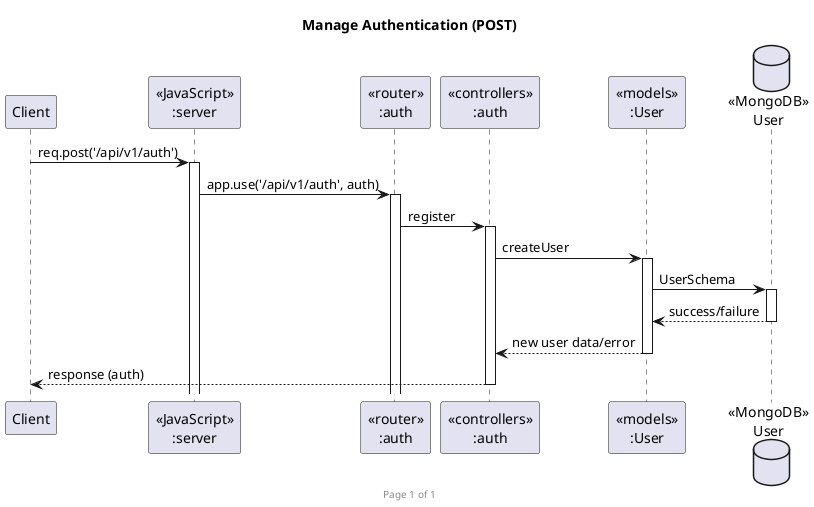 @startuml Manage Reservation (POST)

footer Page %page% of %lastpage%
title "Manage Authentication (POST)"

participant "Client" as client
participant "<<JavaScript>>\n:server" as server
participant "<<router>>\n:auth" as routerAuth
participant "<<controllers>>\n:auth" as controllersAuth
participant "<<models>>\n:User" as User
database "<<MongoDB>>\nUser" as MongoDB

client -> server ++ : req.post('/api/v1/auth')
server -> routerAuth ++ : app.use('/api/v1/auth', auth)
routerAuth -> controllersAuth ++ : register
controllersAuth -> User ++ : createUser
User -> MongoDB ++ : UserSchema
MongoDB --> User -- : success/failure
User --> controllersAuth -- : new user data/error
controllersAuth --> client -- : response (auth)

@enduml
